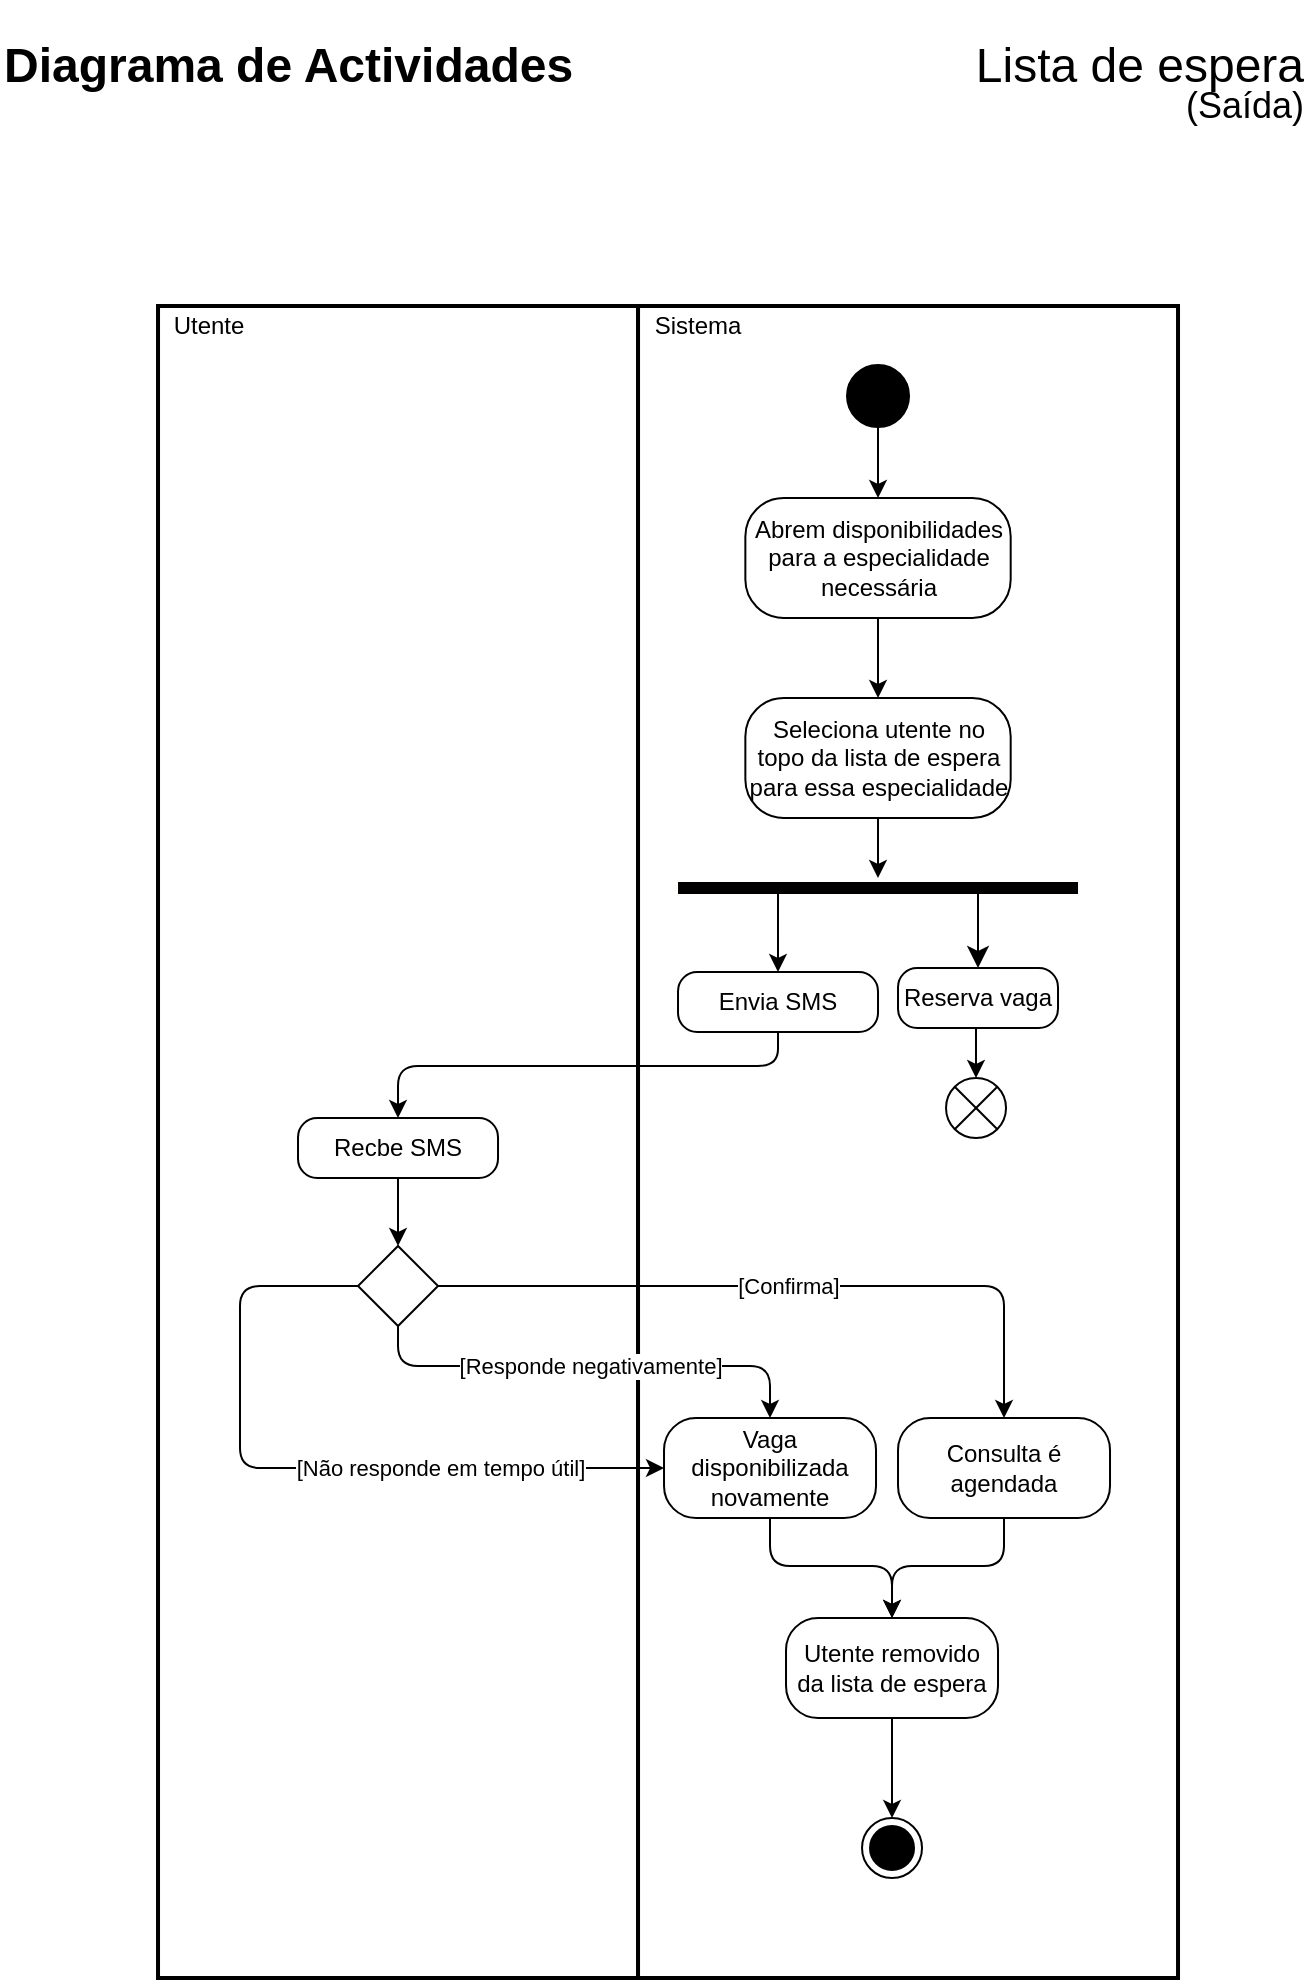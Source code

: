 <mxfile version="14.2.7" type="google"><diagram id="-tgUGaI1gLOAfJDtlY6o" name="Page-1"><mxGraphModel dx="1422" dy="-397" grid="1" gridSize="10" guides="1" tooltips="1" connect="1" arrows="1" fold="1" page="1" pageScale="1" pageWidth="827" pageHeight="1169" math="0" shadow="0"><root><mxCell id="0"/><mxCell id="1" parent="0"/><mxCell id="NGvadQKxAVsAyyzYzQuO-8" value="" style="rounded=0;whiteSpace=wrap;html=1;strokeColor=#000000;fillColor=none;strokeWidth=2;" parent="1" vertex="1"><mxGeometry x="159.01" y="1420" width="240" height="836" as="geometry"/></mxCell><mxCell id="NGvadQKxAVsAyyzYzQuO-10" value="" style="rounded=0;whiteSpace=wrap;html=1;strokeColor=#000000;fillColor=none;strokeWidth=2;" parent="1" vertex="1"><mxGeometry x="399.01" y="1420" width="270" height="836" as="geometry"/></mxCell><mxCell id="NGvadQKxAVsAyyzYzQuO-11" value="Utente" style="text;html=1;strokeColor=none;fillColor=none;align=center;verticalAlign=middle;whiteSpace=wrap;rounded=0;" parent="1" vertex="1"><mxGeometry x="159.01" y="1420" width="51" height="20" as="geometry"/></mxCell><mxCell id="NGvadQKxAVsAyyzYzQuO-12" value="Sistema" style="text;html=1;strokeColor=none;fillColor=none;align=center;verticalAlign=middle;whiteSpace=wrap;rounded=0;" parent="1" vertex="1"><mxGeometry x="399.01" y="1420" width="60" height="20" as="geometry"/></mxCell><mxCell id="NGvadQKxAVsAyyzYzQuO-14" value="" style="strokeWidth=2;html=1;shape=mxgraph.flowchart.start_2;whiteSpace=wrap;fillColor=#000000;" parent="1" vertex="1"><mxGeometry x="504.01" y="1450" width="30" height="30" as="geometry"/></mxCell><mxCell id="NGvadQKxAVsAyyzYzQuO-15" value="Abrem disponibilidades para a especialidade necessária" style="rounded=1;whiteSpace=wrap;html=1;strokeColor=#000000;fillColor=#FFFFFF;arcSize=32;" parent="1" vertex="1"><mxGeometry x="452.68" y="1516" width="132.66" height="60" as="geometry"/></mxCell><mxCell id="NGvadQKxAVsAyyzYzQuO-17" value="" style="endArrow=classic;html=1;exitX=0.5;exitY=1;exitDx=0;exitDy=0;exitPerimeter=0;entryX=0.5;entryY=0;entryDx=0;entryDy=0;" parent="1" source="NGvadQKxAVsAyyzYzQuO-14" target="NGvadQKxAVsAyyzYzQuO-15" edge="1"><mxGeometry width="50" height="50" relative="1" as="geometry"><mxPoint x="265.01" y="1470" as="sourcePoint"/><mxPoint x="265.01" y="1500" as="targetPoint"/></mxGeometry></mxCell><mxCell id="NGvadQKxAVsAyyzYzQuO-22" value="" style="endArrow=classic;html=1;exitX=0.5;exitY=1;exitDx=0;exitDy=0;" parent="1" source="NGvadQKxAVsAyyzYzQuO-15" target="NGvadQKxAVsAyyzYzQuO-23" edge="1"><mxGeometry width="50" height="50" relative="1" as="geometry"><mxPoint x="529.01" y="1490" as="sourcePoint"/><mxPoint x="529.01" y="1526" as="targetPoint"/></mxGeometry></mxCell><mxCell id="NGvadQKxAVsAyyzYzQuO-31" style="edgeStyle=orthogonalEdgeStyle;rounded=0;orthogonalLoop=1;jettySize=auto;html=1;exitX=0.5;exitY=1;exitDx=0;exitDy=0;startArrow=none;startFill=0;endArrow=classic;endFill=1;" parent="1" source="NGvadQKxAVsAyyzYzQuO-23" target="NGvadQKxAVsAyyzYzQuO-27" edge="1"><mxGeometry relative="1" as="geometry"/></mxCell><mxCell id="NGvadQKxAVsAyyzYzQuO-23" value="Seleciona utente no topo da lista de espera para essa especialidade" style="rounded=1;whiteSpace=wrap;html=1;strokeColor=#000000;fillColor=#FFFFFF;arcSize=32;" parent="1" vertex="1"><mxGeometry x="452.68" y="1616" width="132.66" height="60" as="geometry"/></mxCell><mxCell id="NGvadQKxAVsAyyzYzQuO-30" style="edgeStyle=orthogonalEdgeStyle;rounded=0;orthogonalLoop=1;jettySize=auto;html=1;exitX=0.25;exitY=0.5;exitDx=0;exitDy=0;exitPerimeter=0;startArrow=none;startFill=0;endArrow=classic;endFill=1;" parent="1" source="NGvadQKxAVsAyyzYzQuO-27" target="NGvadQKxAVsAyyzYzQuO-39" edge="1"><mxGeometry relative="1" as="geometry"><mxPoint x="469.186" y="1746" as="targetPoint"/></mxGeometry></mxCell><mxCell id="NGvadQKxAVsAyyzYzQuO-27" value="" style="shape=line;html=1;strokeWidth=6;strokeColor=#030000;" parent="1" vertex="1"><mxGeometry x="419.01" y="1706" width="200" height="10" as="geometry"/></mxCell><mxCell id="NGvadQKxAVsAyyzYzQuO-28" value="" style="edgeStyle=orthogonalEdgeStyle;html=1;verticalAlign=bottom;endArrow=classic;endSize=8;entryX=0.5;entryY=0;entryDx=0;entryDy=0;exitX=0.75;exitY=0.5;exitDx=0;exitDy=0;exitPerimeter=0;endFill=1;" parent="1" source="NGvadQKxAVsAyyzYzQuO-27" target="NGvadQKxAVsAyyzYzQuO-40" edge="1"><mxGeometry relative="1" as="geometry"><mxPoint x="569.18" y="1746" as="targetPoint"/></mxGeometry></mxCell><mxCell id="NGvadQKxAVsAyyzYzQuO-35" style="edgeStyle=orthogonalEdgeStyle;rounded=0;orthogonalLoop=1;jettySize=auto;html=1;exitX=0.5;exitY=1;exitDx=0;exitDy=0;entryX=0.5;entryY=0;entryDx=0;entryDy=0;startArrow=none;startFill=0;endArrow=classic;endFill=1;strokeColor=#000000;" parent="1" target="NGvadQKxAVsAyyzYzQuO-34" edge="1"><mxGeometry relative="1" as="geometry"><mxPoint x="279.01" y="1856" as="sourcePoint"/></mxGeometry></mxCell><mxCell id="NGvadQKxAVsAyyzYzQuO-34" value="" style="rhombus;whiteSpace=wrap;html=1;strokeColor=#030000;" parent="1" vertex="1"><mxGeometry x="259.01" y="1890" width="40" height="40" as="geometry"/></mxCell><mxCell id="NGvadQKxAVsAyyzYzQuO-39" value="Envia SMS" style="rounded=1;whiteSpace=wrap;html=1;strokeColor=#000000;fillColor=#FFFFFF;arcSize=32;" parent="1" vertex="1"><mxGeometry x="419.01" y="1753" width="100" height="30" as="geometry"/></mxCell><mxCell id="NGvadQKxAVsAyyzYzQuO-63" style="edgeStyle=orthogonalEdgeStyle;rounded=0;orthogonalLoop=1;jettySize=auto;html=1;exitX=0.5;exitY=1;exitDx=0;exitDy=0;entryX=0.5;entryY=0;entryDx=0;entryDy=0;startArrow=none;startFill=0;endArrow=classic;endFill=1;strokeColor=#000000;" parent="1" source="NGvadQKxAVsAyyzYzQuO-40" target="NGvadQKxAVsAyyzYzQuO-61" edge="1"><mxGeometry relative="1" as="geometry"/></mxCell><mxCell id="NGvadQKxAVsAyyzYzQuO-40" value="Reserva vaga" style="rounded=1;whiteSpace=wrap;html=1;strokeColor=#000000;fillColor=#FFFFFF;arcSize=32;" parent="1" vertex="1"><mxGeometry x="529.01" y="1751" width="80" height="30" as="geometry"/></mxCell><mxCell id="NGvadQKxAVsAyyzYzQuO-43" value="Recbe SMS" style="rounded=1;whiteSpace=wrap;html=1;strokeColor=#000000;fillColor=#FFFFFF;arcSize=32;" parent="1" vertex="1"><mxGeometry x="229.01" y="1826" width="100" height="30" as="geometry"/></mxCell><mxCell id="NGvadQKxAVsAyyzYzQuO-47" value="Vaga disponibilizada novamente" style="rounded=1;whiteSpace=wrap;html=1;strokeColor=#000000;fillColor=#FFFFFF;arcSize=32;" parent="1" vertex="1"><mxGeometry x="412.01" y="1976" width="106" height="50" as="geometry"/></mxCell><mxCell id="NGvadQKxAVsAyyzYzQuO-53" value="Consulta é agendada" style="rounded=1;whiteSpace=wrap;html=1;strokeColor=#000000;fillColor=#FFFFFF;arcSize=32;" parent="1" vertex="1"><mxGeometry x="529.01" y="1976" width="106" height="50" as="geometry"/></mxCell><mxCell id="NGvadQKxAVsAyyzYzQuO-58" value="" style="ellipse;html=1;shape=endState;fillColor=#000000;" parent="1" vertex="1"><mxGeometry x="511.01" y="2176" width="30" height="30" as="geometry"/></mxCell><mxCell id="NGvadQKxAVsAyyzYzQuO-60" style="edgeStyle=orthogonalEdgeStyle;rounded=0;orthogonalLoop=1;jettySize=auto;html=1;exitX=0.5;exitY=1;exitDx=0;exitDy=0;startArrow=none;startFill=0;endArrow=classic;endFill=1;strokeColor=#000000;entryX=0.5;entryY=0;entryDx=0;entryDy=0;" parent="1" source="NGvadQKxAVsAyyzYzQuO-64" target="NGvadQKxAVsAyyzYzQuO-58" edge="1"><mxGeometry relative="1" as="geometry"><mxPoint x="595.01" y="2116" as="sourcePoint"/><mxPoint x="485.01" y="2086" as="targetPoint"/></mxGeometry></mxCell><mxCell id="NGvadQKxAVsAyyzYzQuO-61" value="" style="shape=sumEllipse;perimeter=ellipsePerimeter;whiteSpace=wrap;html=1;backgroundOutline=1;strokeColor=#030000;" parent="1" vertex="1"><mxGeometry x="553.01" y="1806" width="30" height="30" as="geometry"/></mxCell><mxCell id="NGvadQKxAVsAyyzYzQuO-64" value="Utente removido da lista de espera" style="rounded=1;whiteSpace=wrap;html=1;strokeColor=#000000;fillColor=#FFFFFF;arcSize=32;" parent="1" vertex="1"><mxGeometry x="473.01" y="2076" width="106" height="50" as="geometry"/></mxCell><mxCell id="hMORAApdJiEcZvfnq7tW-6" value="&lt;h6&gt;&lt;font style=&quot;font-size: 24px&quot;&gt;Diagrama de Actividades&lt;/font&gt;&lt;/h6&gt;" style="text;html=1;strokeColor=none;fillColor=none;align=left;verticalAlign=middle;whiteSpace=wrap;rounded=0;" parent="1" vertex="1"><mxGeometry x="80" y="1290" width="320" height="20" as="geometry"/></mxCell><mxCell id="hMORAApdJiEcZvfnq7tW-7" value="&lt;p&gt;&lt;font style=&quot;font-size: 24px&quot;&gt;Lista de espera&lt;/font&gt;&lt;/p&gt;" style="text;html=1;strokeColor=none;fillColor=none;align=right;verticalAlign=middle;whiteSpace=wrap;rounded=0;" parent="1" vertex="1"><mxGeometry x="414" y="1290" width="320" height="20" as="geometry"/></mxCell><mxCell id="hMORAApdJiEcZvfnq7tW-8" value="" style="endArrow=none;html=1;edgeStyle=orthogonalEdgeStyle;entryX=0.5;entryY=1;entryDx=0;entryDy=0;exitX=0.5;exitY=0;exitDx=0;exitDy=0;startArrow=classic;startFill=1;" parent="1" source="NGvadQKxAVsAyyzYzQuO-43" target="NGvadQKxAVsAyyzYzQuO-39" edge="1"><mxGeometry relative="1" as="geometry"><mxPoint x="159" y="1704.0" as="sourcePoint"/><mxPoint x="399" y="1734.0" as="targetPoint"/><Array as="points"><mxPoint x="279" y="1800"/><mxPoint x="469" y="1800"/></Array></mxGeometry></mxCell><mxCell id="hMORAApdJiEcZvfnq7tW-9" value="&lt;meta charset=&quot;utf-8&quot;&gt;&lt;span style=&quot;color: rgb(0, 0, 0); font-family: helvetica; font-size: 11px; font-style: normal; font-weight: 400; letter-spacing: normal; text-align: center; text-indent: 0px; text-transform: none; word-spacing: 0px; background-color: rgb(255, 255, 255); display: inline; float: none;&quot;&gt;[Confirma]&lt;/span&gt;" style="endArrow=none;html=1;edgeStyle=orthogonalEdgeStyle;entryX=1;entryY=0.5;entryDx=0;entryDy=0;exitX=0.5;exitY=0;exitDx=0;exitDy=0;startArrow=classic;startFill=1;" parent="1" source="NGvadQKxAVsAyyzYzQuO-53" target="NGvadQKxAVsAyyzYzQuO-34" edge="1"><mxGeometry relative="1" as="geometry"><mxPoint x="362.99" y="1899" as="sourcePoint"/><mxPoint x="552.99" y="1856" as="targetPoint"/></mxGeometry></mxCell><mxCell id="hMORAApdJiEcZvfnq7tW-10" value="&lt;span style=&quot;color: rgb(0 , 0 , 0) ; font-family: &amp;#34;helvetica&amp;#34; ; font-size: 11px ; font-style: normal ; font-weight: 400 ; letter-spacing: normal ; text-align: center ; text-indent: 0px ; text-transform: none ; word-spacing: 0px ; background-color: rgb(255 , 255 , 255) ; display: inline ; float: none&quot;&gt;[Responde negativamente]&lt;/span&gt;" style="endArrow=none;html=1;edgeStyle=orthogonalEdgeStyle;entryX=0.5;entryY=1;entryDx=0;entryDy=0;exitX=0.5;exitY=0;exitDx=0;exitDy=0;startArrow=classic;startFill=1;" parent="1" source="NGvadQKxAVsAyyzYzQuO-47" target="NGvadQKxAVsAyyzYzQuO-34" edge="1"><mxGeometry relative="1" as="geometry"><mxPoint x="592.01" y="1986" as="sourcePoint"/><mxPoint x="309.01" y="1920" as="targetPoint"/><Array as="points"><mxPoint x="465" y="1950"/><mxPoint x="279" y="1950"/></Array></mxGeometry></mxCell><mxCell id="hMORAApdJiEcZvfnq7tW-12" value="[Não responde em tempo útil]" style="endArrow=none;html=1;edgeStyle=orthogonalEdgeStyle;entryX=0;entryY=0.5;entryDx=0;entryDy=0;exitX=0;exitY=0.5;exitDx=0;exitDy=0;startArrow=classic;startFill=1;" parent="1" source="NGvadQKxAVsAyyzYzQuO-47" target="NGvadQKxAVsAyyzYzQuO-34" edge="1"><mxGeometry x="-0.381" relative="1" as="geometry"><mxPoint x="475.01" y="1986" as="sourcePoint"/><mxPoint x="289.01" y="1940" as="targetPoint"/><Array as="points"><mxPoint x="200" y="2001"/><mxPoint x="200" y="1910"/></Array><mxPoint as="offset"/></mxGeometry></mxCell><mxCell id="hMORAApdJiEcZvfnq7tW-13" value="" style="endArrow=none;html=1;edgeStyle=orthogonalEdgeStyle;exitX=0.5;exitY=0;exitDx=0;exitDy=0;startArrow=classic;startFill=1;" parent="1" source="NGvadQKxAVsAyyzYzQuO-64" target="NGvadQKxAVsAyyzYzQuO-47" edge="1"><mxGeometry x="-0.381" y="69" relative="1" as="geometry"><mxPoint x="480.67" y="2125.97" as="sourcePoint"/><mxPoint x="327.67" y="2034.97" as="targetPoint"/><Array as="points"><mxPoint x="526" y="2050"/><mxPoint x="465" y="2050"/></Array><mxPoint as="offset"/></mxGeometry></mxCell><mxCell id="hMORAApdJiEcZvfnq7tW-14" value="" style="endArrow=none;html=1;edgeStyle=orthogonalEdgeStyle;exitX=0.5;exitY=0;exitDx=0;exitDy=0;startArrow=classic;startFill=1;entryX=0.5;entryY=1;entryDx=0;entryDy=0;" parent="1" source="NGvadQKxAVsAyyzYzQuO-64" target="NGvadQKxAVsAyyzYzQuO-53" edge="1"><mxGeometry x="-0.381" y="69" relative="1" as="geometry"><mxPoint x="536.01" y="2086" as="sourcePoint"/><mxPoint x="474.966" y="2036" as="targetPoint"/><Array as="points"><mxPoint x="526" y="2050"/><mxPoint x="582" y="2050"/></Array><mxPoint as="offset"/></mxGeometry></mxCell><mxCell id="NG1sZE1_JNk1RVl3gi-3-1" value="&lt;p&gt;&lt;font style=&quot;font-size: 18px&quot;&gt;(Saída)&lt;/font&gt;&lt;/p&gt;" style="text;html=1;strokeColor=none;fillColor=none;align=right;verticalAlign=middle;whiteSpace=wrap;rounded=0;" parent="1" vertex="1"><mxGeometry x="414" y="1310" width="320" height="20" as="geometry"/></mxCell></root></mxGraphModel></diagram></mxfile>